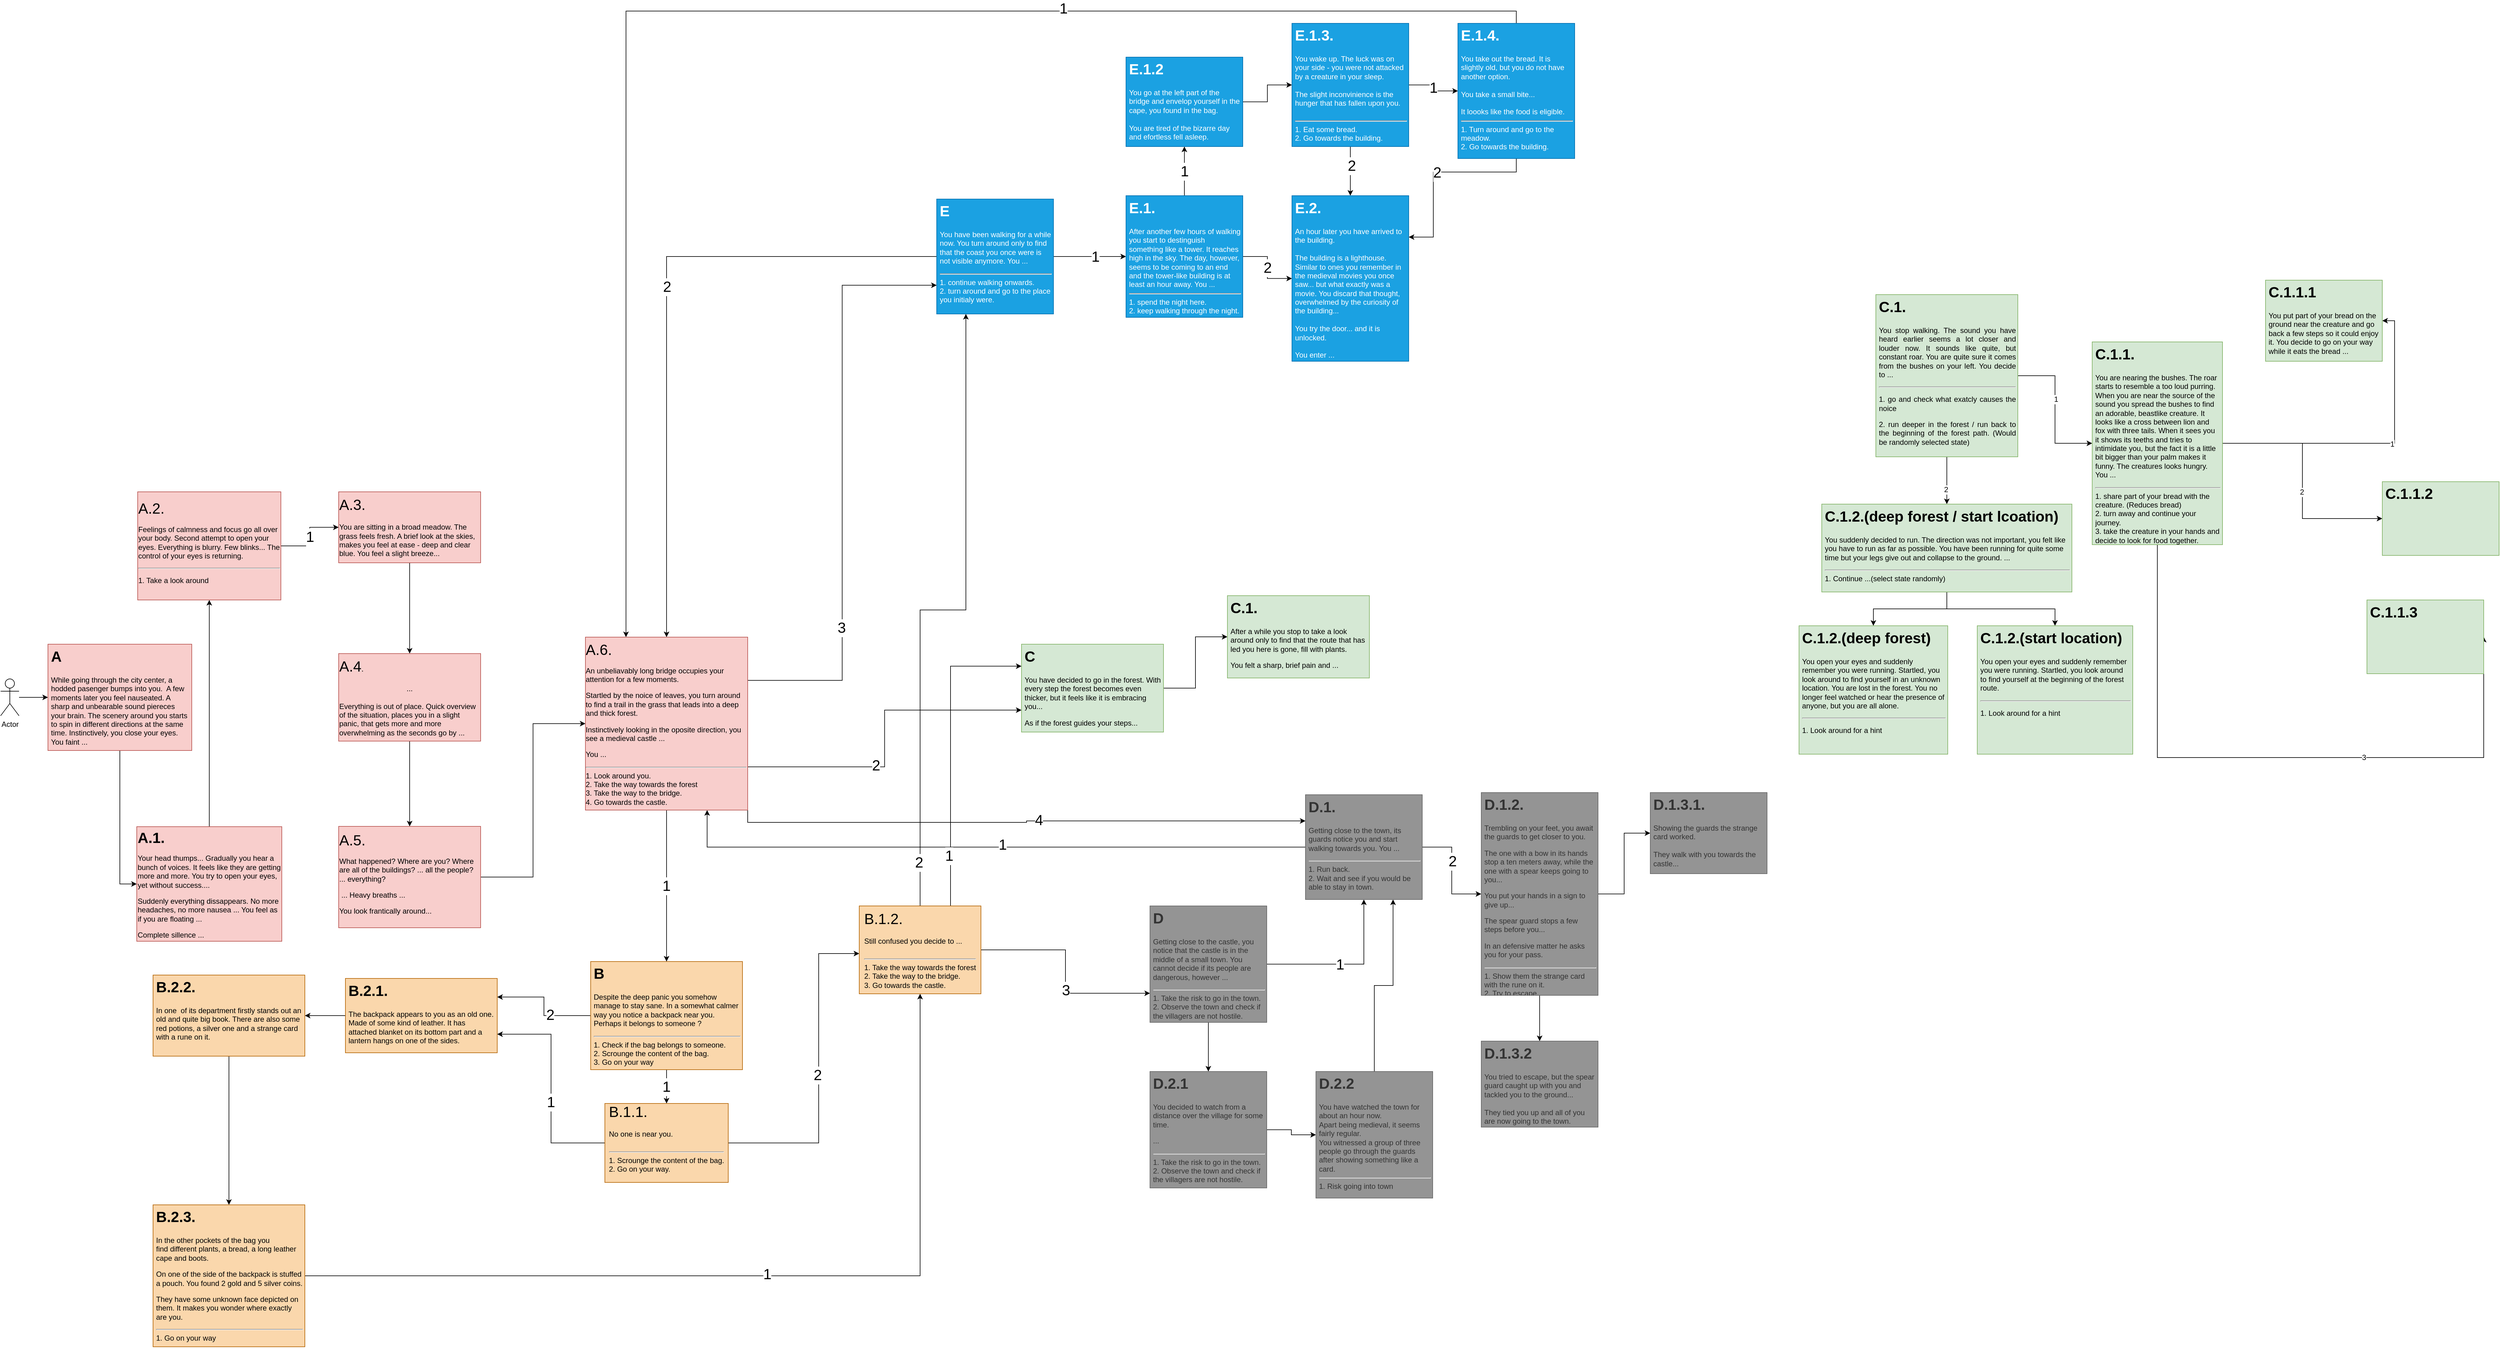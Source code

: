<mxfile version="13.1.3" type="device"><diagram id="zYfvn2Zs8QDwYcNpTcbm" name="Page-1"><mxGraphModel dx="2272" dy="811" grid="1" gridSize="11" guides="1" tooltips="1" connect="1" arrows="1" fold="1" page="1" pageScale="1" pageWidth="850" pageHeight="1100" math="0" shadow="0"><root><mxCell id="0"/><mxCell id="1" parent="0"/><mxCell id="L1JiCnYJLGJsC_x_8F6d-33" style="edgeStyle=orthogonalEdgeStyle;rounded=0;orthogonalLoop=1;jettySize=auto;html=1;entryX=0;entryY=0.5;entryDx=0;entryDy=0;" parent="1" source="ZcdzqL1MxjBMbqfNb66z-3" target="L1JiCnYJLGJsC_x_8F6d-2" edge="1"><mxGeometry relative="1" as="geometry"/></mxCell><mxCell id="ZcdzqL1MxjBMbqfNb66z-3" value="&lt;h1&gt;A&lt;/h1&gt;&lt;div&gt;While going through the city center, a hodded pasenger bumps into you.&amp;nbsp; A few moments later you feel&amp;nbsp;nauseated. A sharp and unbearable sound piereces your brain. The scenery around you starts to spin in different directions at the same time. Instinctively, you close your eyes. You faint ...&amp;nbsp;&lt;/div&gt;" style="text;html=1;strokeColor=#b85450;fillColor=#f8cecc;spacing=5;spacingTop=-20;whiteSpace=wrap;overflow=hidden;rounded=0;labelBorderColor=none;gradientColor=none;" parent="1" vertex="1"><mxGeometry x="-759" y="1265.5" width="234" height="173" as="geometry"/></mxCell><mxCell id="L1JiCnYJLGJsC_x_8F6d-40" value="&lt;font style=&quot;font-size: 24px&quot;&gt;1&lt;/font&gt;" style="edgeStyle=orthogonalEdgeStyle;rounded=0;orthogonalLoop=1;jettySize=auto;html=1;entryX=0.5;entryY=0;entryDx=0;entryDy=0;" parent="1" source="ZcdzqL1MxjBMbqfNb66z-4" target="L1JiCnYJLGJsC_x_8F6d-39" edge="1"><mxGeometry relative="1" as="geometry"/></mxCell><mxCell id="L1JiCnYJLGJsC_x_8F6d-46" style="edgeStyle=orthogonalEdgeStyle;rounded=0;orthogonalLoop=1;jettySize=auto;html=1;entryX=1;entryY=0.25;entryDx=0;entryDy=0;fontSize=24;" parent="1" source="ZcdzqL1MxjBMbqfNb66z-4" target="ZcdzqL1MxjBMbqfNb66z-7" edge="1"><mxGeometry relative="1" as="geometry"/></mxCell><mxCell id="L1JiCnYJLGJsC_x_8F6d-47" value="2" style="edgeLabel;html=1;align=center;verticalAlign=middle;resizable=0;points=[];fontSize=24;" parent="L1JiCnYJLGJsC_x_8F6d-46" vertex="1" connectable="0"><mxGeometry x="-0.276" y="-1" relative="1" as="geometry"><mxPoint as="offset"/></mxGeometry></mxCell><mxCell id="ZcdzqL1MxjBMbqfNb66z-4" value="&lt;h1 style=&quot;font-size: 24px&quot;&gt;B&lt;br style=&quot;font-size: 12px&quot;&gt;&lt;/h1&gt;&lt;p style=&quot;font-size: 12px&quot;&gt;Despite the deep panic you somehow manage to stay sane. In a somewhat calmer way you notice a&amp;nbsp;&lt;span&gt;backpack near you. Perhaps it belongs to someone ?&lt;/span&gt;&lt;/p&gt;&lt;hr&gt;1. Check if the bag belongs to someone.&lt;br&gt;2. Scrounge the content of the bag.&lt;br&gt;3. Go on your way" style="text;html=1;strokeColor=#b46504;fillColor=#fad7ac;spacing=5;spacingTop=-20;whiteSpace=wrap;overflow=hidden;rounded=0;labelBackgroundColor=none;labelBorderColor=none;fontSize=12;" parent="1" vertex="1"><mxGeometry x="124" y="1782" width="247" height="176" as="geometry"/></mxCell><mxCell id="L1JiCnYJLGJsC_x_8F6d-43" value="" style="edgeStyle=orthogonalEdgeStyle;rounded=0;orthogonalLoop=1;jettySize=auto;html=1;fontSize=24;" parent="1" source="ZcdzqL1MxjBMbqfNb66z-7" target="L1JiCnYJLGJsC_x_8F6d-42" edge="1"><mxGeometry relative="1" as="geometry"/></mxCell><mxCell id="ZcdzqL1MxjBMbqfNb66z-7" value="&lt;h1&gt;B.2.1.&lt;br&gt;&lt;/h1&gt;&lt;p&gt;The backpack appears to you as an old one. Made of some kind of leather. It has attached blanket on its bottom part and a lantern hangs on one of the sides.&lt;/p&gt;" style="text;html=1;strokeColor=#b46504;fillColor=#fad7ac;spacing=5;spacingTop=-20;whiteSpace=wrap;overflow=hidden;rounded=0;labelBackgroundColor=none;fontSize=12;labelBorderColor=none;" parent="1" vertex="1"><mxGeometry x="-275" y="1809.5" width="247" height="121" as="geometry"/></mxCell><mxCell id="L1JiCnYJLGJsC_x_8F6d-45" value="" style="edgeStyle=orthogonalEdgeStyle;rounded=0;orthogonalLoop=1;jettySize=auto;html=1;fontSize=24;" parent="1" source="L1JiCnYJLGJsC_x_8F6d-42" target="L1JiCnYJLGJsC_x_8F6d-44" edge="1"><mxGeometry relative="1" as="geometry"/></mxCell><mxCell id="L1JiCnYJLGJsC_x_8F6d-42" value="&lt;h1&gt;B.2.2.&lt;br&gt;&lt;/h1&gt;&lt;p&gt;In one&amp;nbsp; of its department firstly stands out an old and quite big book. There are also some red potions, a silver one and a strange card with a rune on it.&amp;nbsp;&lt;/p&gt;" style="text;html=1;strokeColor=#b46504;fillColor=#fad7ac;spacing=5;spacingTop=-20;whiteSpace=wrap;overflow=hidden;rounded=0;labelBackgroundColor=none;fontSize=12;labelBorderColor=none;" parent="1" vertex="1"><mxGeometry x="-588" y="1804" width="247" height="132" as="geometry"/></mxCell><mxCell id="L1JiCnYJLGJsC_x_8F6d-52" style="edgeStyle=orthogonalEdgeStyle;rounded=0;orthogonalLoop=1;jettySize=auto;html=1;entryX=0.5;entryY=1;entryDx=0;entryDy=0;fontSize=24;" parent="1" source="L1JiCnYJLGJsC_x_8F6d-44" target="L1JiCnYJLGJsC_x_8F6d-50" edge="1"><mxGeometry relative="1" as="geometry"/></mxCell><mxCell id="L1JiCnYJLGJsC_x_8F6d-53" value="1&lt;br&gt;" style="edgeLabel;html=1;align=center;verticalAlign=middle;resizable=0;points=[];fontSize=24;" parent="L1JiCnYJLGJsC_x_8F6d-52" vertex="1" connectable="0"><mxGeometry x="0.03" y="3" relative="1" as="geometry"><mxPoint as="offset"/></mxGeometry></mxCell><mxCell id="L1JiCnYJLGJsC_x_8F6d-44" value="&lt;h1&gt;B.2.3.&lt;br&gt;&lt;/h1&gt;&lt;p&gt;In the other pockets of the bag you find&amp;nbsp;&lt;span&gt;different plants, a bread, a long leather cape and boots.&amp;nbsp;&lt;/span&gt;&lt;/p&gt;&lt;p&gt;&lt;span&gt;On one of the side of the backpack is stuffed a pouch. You found 2 gold and 5 silver coins.&lt;/span&gt;&lt;/p&gt;&lt;p&gt;&lt;span&gt;They have some unknown face depicted on them. It makes you wonder where exactly are you.&lt;/span&gt;&lt;/p&gt;&lt;hr&gt;1. Go on your way" style="text;html=1;strokeColor=#b46504;fillColor=#fad7ac;spacing=5;spacingTop=-20;whiteSpace=wrap;overflow=hidden;rounded=0;labelBackgroundColor=none;fontSize=12;labelBorderColor=none;" parent="1" vertex="1"><mxGeometry x="-588" y="2178" width="247" height="231" as="geometry"/></mxCell><mxCell id="L1JiCnYJLGJsC_x_8F6d-94" value="" style="edgeStyle=orthogonalEdgeStyle;rounded=0;orthogonalLoop=1;jettySize=auto;html=1;fontSize=24;" parent="1" source="ZcdzqL1MxjBMbqfNb66z-9" target="L1JiCnYJLGJsC_x_8F6d-93" edge="1"><mxGeometry relative="1" as="geometry"/></mxCell><mxCell id="ZcdzqL1MxjBMbqfNb66z-9" value="&lt;h1&gt;C&lt;/h1&gt;&lt;p&gt;&lt;span&gt;Y&lt;/span&gt;&lt;span&gt;ou have decided to go in the forest. With every step the forest becomes even thicker, but it feels like it is embracing you...&lt;/span&gt;&lt;/p&gt;&lt;p&gt;&lt;span&gt;As if the forest guides your steps...&lt;/span&gt;&lt;/p&gt;" style="text;html=1;strokeColor=#82b366;fillColor=#d5e8d4;spacing=5;spacingTop=-20;whiteSpace=wrap;overflow=hidden;rounded=0;labelBackgroundColor=none;fontSize=12;labelBorderColor=none;" parent="1" vertex="1"><mxGeometry x="825" y="1265.5" width="231" height="143" as="geometry"/></mxCell><mxCell id="L1JiCnYJLGJsC_x_8F6d-93" value="&lt;h1&gt;C.1.&lt;/h1&gt;&lt;p&gt;&lt;span&gt;After a while you stop to take a look around only to find that the route that has led you here is gone, fill with plants.&lt;/span&gt;&lt;/p&gt;&lt;p&gt;You felt a sharp, brief pain and ...&lt;/p&gt;" style="text;html=1;strokeColor=#82b366;fillColor=#d5e8d4;spacing=5;spacingTop=-20;whiteSpace=wrap;overflow=hidden;rounded=0;labelBackgroundColor=none;fontSize=12;labelBorderColor=none;" parent="1" vertex="1"><mxGeometry x="1160" y="1186.5" width="231" height="134" as="geometry"/></mxCell><mxCell id="L1JiCnYJLGJsC_x_8F6d-64" style="edgeStyle=orthogonalEdgeStyle;rounded=0;orthogonalLoop=1;jettySize=auto;html=1;entryX=0.5;entryY=1;entryDx=0;entryDy=0;fontSize=24;" parent="1" source="ZcdzqL1MxjBMbqfNb66z-16" target="L1JiCnYJLGJsC_x_8F6d-57" edge="1"><mxGeometry relative="1" as="geometry"/></mxCell><mxCell id="L1JiCnYJLGJsC_x_8F6d-68" value="1" style="edgeLabel;html=1;align=center;verticalAlign=middle;resizable=0;points=[];fontSize=24;" parent="L1JiCnYJLGJsC_x_8F6d-64" vertex="1" connectable="0"><mxGeometry x="-0.099" relative="1" as="geometry"><mxPoint as="offset"/></mxGeometry></mxCell><mxCell id="Ln6InJ1j1ZyqIPM-BAuc-2" value="" style="edgeStyle=orthogonalEdgeStyle;rounded=0;orthogonalLoop=1;jettySize=auto;html=1;" edge="1" parent="1" source="ZcdzqL1MxjBMbqfNb66z-16" target="Ln6InJ1j1ZyqIPM-BAuc-1"><mxGeometry relative="1" as="geometry"/></mxCell><mxCell id="ZcdzqL1MxjBMbqfNb66z-16" value="&lt;h1&gt;D&lt;/h1&gt;&lt;p&gt;Getting close to the castle, you notice that the castle is in the middle of a small town. You cannot decide if its people are dangerous, however ...&lt;/p&gt;&lt;hr&gt;&lt;div&gt;1. Take the risk to go in the town.&lt;/div&gt;&lt;div&gt;2. Observe the town and check if the villagers are not hostile.&lt;br&gt;&lt;/div&gt;&lt;p&gt;&lt;br&gt;&lt;/p&gt;" style="text;html=1;strokeColor=#666666;fillColor=#949494;spacing=5;spacingTop=-20;whiteSpace=wrap;overflow=hidden;rounded=0;labelBackgroundColor=none;fontSize=12;fontColor=#333333;" parent="1" vertex="1"><mxGeometry x="1034" y="1691.5" width="190" height="189.5" as="geometry"/></mxCell><mxCell id="Ln6InJ1j1ZyqIPM-BAuc-4" value="" style="edgeStyle=orthogonalEdgeStyle;rounded=0;orthogonalLoop=1;jettySize=auto;html=1;" edge="1" parent="1" source="Ln6InJ1j1ZyqIPM-BAuc-1" target="Ln6InJ1j1ZyqIPM-BAuc-3"><mxGeometry relative="1" as="geometry"/></mxCell><mxCell id="Ln6InJ1j1ZyqIPM-BAuc-1" value="&lt;h1&gt;D.2.1&lt;/h1&gt;&lt;p&gt;You decided to watch from a distance over the village for some time.&lt;/p&gt;&lt;p&gt;...&lt;br&gt;&lt;/p&gt;&lt;hr&gt;&lt;div&gt;1. Take the risk to go in the town.&lt;/div&gt;&lt;div&gt;2. Observe the town and check if the villagers are not hostile.&lt;br&gt;&lt;/div&gt;&lt;p&gt;&lt;br&gt;&lt;/p&gt;" style="text;html=1;strokeColor=#666666;fillColor=#949494;spacing=5;spacingTop=-20;whiteSpace=wrap;overflow=hidden;rounded=0;labelBackgroundColor=none;fontSize=12;fontColor=#333333;" vertex="1" parent="1"><mxGeometry x="1034" y="1961" width="190" height="189.5" as="geometry"/></mxCell><mxCell id="Ln6InJ1j1ZyqIPM-BAuc-5" style="edgeStyle=orthogonalEdgeStyle;rounded=0;orthogonalLoop=1;jettySize=auto;html=1;entryX=0.75;entryY=1;entryDx=0;entryDy=0;" edge="1" parent="1" source="Ln6InJ1j1ZyqIPM-BAuc-3" target="L1JiCnYJLGJsC_x_8F6d-57"><mxGeometry relative="1" as="geometry"/></mxCell><mxCell id="Ln6InJ1j1ZyqIPM-BAuc-3" value="&lt;h1&gt;D.2.2&lt;/h1&gt;&lt;div&gt;You have watched the town for about an hour now.&lt;/div&gt;&lt;div&gt;Apart being medieval, it seems fairly regular.&lt;/div&gt;&lt;div&gt;You witnessed a group of three people go through the guards after showing something like a card.&lt;br&gt;&lt;/div&gt;&lt;hr&gt;&lt;div&gt;1. Risk going into town&lt;br&gt;&lt;/div&gt;" style="text;html=1;strokeColor=#666666;fillColor=#949494;spacing=5;spacingTop=-20;whiteSpace=wrap;overflow=hidden;rounded=0;labelBackgroundColor=none;fontSize=12;fontColor=#333333;" vertex="1" parent="1"><mxGeometry x="1304" y="1961" width="190" height="206" as="geometry"/></mxCell><mxCell id="L1JiCnYJLGJsC_x_8F6d-62" value="" style="edgeStyle=orthogonalEdgeStyle;rounded=0;orthogonalLoop=1;jettySize=auto;html=1;fontSize=24;" parent="1" source="L1JiCnYJLGJsC_x_8F6d-57" target="L1JiCnYJLGJsC_x_8F6d-61" edge="1"><mxGeometry relative="1" as="geometry"/></mxCell><mxCell id="L1JiCnYJLGJsC_x_8F6d-67" value="2" style="edgeLabel;html=1;align=center;verticalAlign=middle;resizable=0;points=[];fontSize=24;" parent="L1JiCnYJLGJsC_x_8F6d-62" vertex="1" connectable="0"><mxGeometry x="-0.443" y="-24" relative="1" as="geometry"><mxPoint x="25" y="23" as="offset"/></mxGeometry></mxCell><mxCell id="L1JiCnYJLGJsC_x_8F6d-65" style="edgeStyle=orthogonalEdgeStyle;rounded=0;orthogonalLoop=1;jettySize=auto;html=1;entryX=0.75;entryY=1;entryDx=0;entryDy=0;fontSize=24;" parent="1" source="L1JiCnYJLGJsC_x_8F6d-57" target="L1JiCnYJLGJsC_x_8F6d-20" edge="1"><mxGeometry relative="1" as="geometry"/></mxCell><mxCell id="L1JiCnYJLGJsC_x_8F6d-66" value="1" style="edgeLabel;html=1;align=center;verticalAlign=middle;resizable=0;points=[];fontSize=24;" parent="L1JiCnYJLGJsC_x_8F6d-65" vertex="1" connectable="0"><mxGeometry x="-0.05" y="-2" relative="1" as="geometry"><mxPoint x="-2" y="-2" as="offset"/></mxGeometry></mxCell><mxCell id="L1JiCnYJLGJsC_x_8F6d-57" value="&lt;h1&gt;D.1.&lt;/h1&gt;&lt;p&gt;Getting close to the town, its guards notice you and start walking towards you. You ...&lt;br&gt;&lt;/p&gt;&lt;hr&gt;&lt;div&gt;1. Run back.&lt;/div&gt;&lt;div&gt;2. Wait and see if you would be able to stay in town.&lt;br&gt;&lt;/div&gt;&lt;p&gt;&lt;br&gt;&lt;/p&gt;" style="text;html=1;strokeColor=#666666;fillColor=#949494;spacing=5;spacingTop=-20;whiteSpace=wrap;overflow=hidden;rounded=0;labelBackgroundColor=none;fontSize=12;fontColor=#333333;" parent="1" vertex="1"><mxGeometry x="1287" y="1510.5" width="190" height="170.5" as="geometry"/></mxCell><mxCell id="L1JiCnYJLGJsC_x_8F6d-70" value="" style="edgeStyle=orthogonalEdgeStyle;rounded=0;orthogonalLoop=1;jettySize=auto;html=1;fontSize=24;" parent="1" source="L1JiCnYJLGJsC_x_8F6d-61" target="L1JiCnYJLGJsC_x_8F6d-69" edge="1"><mxGeometry relative="1" as="geometry"/></mxCell><mxCell id="L1JiCnYJLGJsC_x_8F6d-72" value="" style="edgeStyle=orthogonalEdgeStyle;rounded=0;orthogonalLoop=1;jettySize=auto;html=1;fontSize=24;" parent="1" source="L1JiCnYJLGJsC_x_8F6d-61" target="L1JiCnYJLGJsC_x_8F6d-71" edge="1"><mxGeometry relative="1" as="geometry"/></mxCell><mxCell id="L1JiCnYJLGJsC_x_8F6d-61" value="&lt;h1&gt;D.1.2.&lt;/h1&gt;&lt;p&gt;Trembling on your feet, you await the guards to get closer to you.&lt;/p&gt;&lt;p&gt;The one with a bow in its hands stop a ten meters away, while the one with a spear keeps going to you...&lt;/p&gt;&lt;p&gt;You put your hands in a sign to give up...&lt;/p&gt;&lt;p&gt;&lt;span&gt;The spear guard stops a few steps before you...&lt;/span&gt;&lt;/p&gt;&lt;p&gt;&lt;span&gt;In an defensive matter he asks you for your pass.&lt;/span&gt;&lt;/p&gt;&lt;hr&gt;1. Show them the strange card with the rune on it.&lt;br&gt;2. Try to escape." style="text;html=1;strokeColor=#666666;fillColor=#949494;spacing=5;spacingTop=-20;whiteSpace=wrap;overflow=hidden;rounded=0;labelBackgroundColor=none;fontSize=12;fontColor=#333333;" parent="1" vertex="1"><mxGeometry x="1573" y="1507" width="190" height="330" as="geometry"/></mxCell><mxCell id="L1JiCnYJLGJsC_x_8F6d-71" value="&lt;h1&gt;D.1.3.1.&lt;/h1&gt;&lt;div&gt;Showing the guards the strange card worked.&lt;/div&gt;&lt;div&gt;&lt;br&gt;&lt;/div&gt;&lt;div&gt;They walk with you towards the castle...&lt;/div&gt;&lt;p&gt;&lt;/p&gt;" style="text;html=1;strokeColor=#666666;fillColor=#949494;spacing=5;spacingTop=-20;whiteSpace=wrap;overflow=hidden;rounded=0;labelBackgroundColor=none;fontSize=12;fontColor=#333333;" parent="1" vertex="1"><mxGeometry x="1848" y="1507" width="190" height="132" as="geometry"/></mxCell><mxCell id="L1JiCnYJLGJsC_x_8F6d-69" value="&lt;h1&gt;D.1.3.2&lt;/h1&gt;&lt;div&gt;You tried to escape, but the spear guard caught up with you and tackled you to the ground...&lt;/div&gt;&lt;div&gt;&lt;br&gt;&lt;/div&gt;&lt;div&gt;They tied you up and all of you are now going to the town.&lt;/div&gt;&lt;p&gt;&lt;/p&gt;" style="text;html=1;strokeColor=#666666;fillColor=#949494;spacing=5;spacingTop=-20;whiteSpace=wrap;overflow=hidden;rounded=0;labelBackgroundColor=none;fontSize=12;fontColor=#333333;" parent="1" vertex="1"><mxGeometry x="1573" y="1911.5" width="190" height="140" as="geometry"/></mxCell><mxCell id="L1JiCnYJLGJsC_x_8F6d-75" style="edgeStyle=orthogonalEdgeStyle;rounded=0;orthogonalLoop=1;jettySize=auto;html=1;entryX=0.5;entryY=0;entryDx=0;entryDy=0;fontSize=24;" parent="1" source="ZcdzqL1MxjBMbqfNb66z-18" target="L1JiCnYJLGJsC_x_8F6d-20" edge="1"><mxGeometry relative="1" as="geometry"/></mxCell><mxCell id="L1JiCnYJLGJsC_x_8F6d-76" value="2" style="edgeLabel;html=1;align=center;verticalAlign=middle;resizable=0;points=[];fontSize=24;" parent="L1JiCnYJLGJsC_x_8F6d-75" vertex="1" connectable="0"><mxGeometry x="-0.077" relative="1" as="geometry"><mxPoint as="offset"/></mxGeometry></mxCell><mxCell id="L1JiCnYJLGJsC_x_8F6d-77" style="edgeStyle=orthogonalEdgeStyle;rounded=0;orthogonalLoop=1;jettySize=auto;html=1;exitX=1;exitY=0.5;exitDx=0;exitDy=0;entryX=0;entryY=0.5;entryDx=0;entryDy=0;fontSize=24;" parent="1" source="ZcdzqL1MxjBMbqfNb66z-18" target="ZcdzqL1MxjBMbqfNb66z-57" edge="1"><mxGeometry relative="1" as="geometry"/></mxCell><mxCell id="L1JiCnYJLGJsC_x_8F6d-78" value="1" style="edgeLabel;html=1;align=center;verticalAlign=middle;resizable=0;points=[];fontSize=24;" parent="L1JiCnYJLGJsC_x_8F6d-77" vertex="1" connectable="0"><mxGeometry x="0.15" relative="1" as="geometry"><mxPoint as="offset"/></mxGeometry></mxCell><mxCell id="ZcdzqL1MxjBMbqfNb66z-18" value="&lt;h1&gt;E&lt;/h1&gt;&lt;p&gt;You have been walking for a while now. You turn around only to find that the coast you once were is not visible anymore. You ...&lt;/p&gt;&lt;hr&gt;&lt;div&gt;&lt;span&gt;1. continue walking onwards.&lt;/span&gt;&lt;br&gt;&lt;/div&gt;&lt;div&gt;2. turn around and go to the place you initialy were.&lt;br&gt;&lt;/div&gt;&lt;p&gt;&lt;br&gt;&lt;/p&gt;" style="text;html=1;strokeColor=#006EAF;fillColor=#1ba1e2;spacing=5;spacingTop=-20;whiteSpace=wrap;overflow=hidden;rounded=0;labelBackgroundColor=none;fontSize=12;fontColor=#ffffff;" parent="1" vertex="1"><mxGeometry x="687" y="541" width="190" height="187" as="geometry"/></mxCell><mxCell id="ZcdzqL1MxjBMbqfNb66z-29" style="edgeStyle=orthogonalEdgeStyle;rounded=0;orthogonalLoop=1;jettySize=auto;html=1;fontSize=12;" parent="1" source="ZcdzqL1MxjBMbqfNb66z-22" target="ZcdzqL1MxjBMbqfNb66z-25" edge="1"><mxGeometry relative="1" as="geometry"/></mxCell><mxCell id="ZcdzqL1MxjBMbqfNb66z-32" value="1" style="text;html=1;resizable=0;points=[];align=center;verticalAlign=middle;labelBackgroundColor=#ffffff;fontSize=12;" parent="ZcdzqL1MxjBMbqfNb66z-29" vertex="1" connectable="0"><mxGeometry x="-0.143" y="1" relative="1" as="geometry"><mxPoint as="offset"/></mxGeometry></mxCell><mxCell id="ZcdzqL1MxjBMbqfNb66z-34" style="edgeStyle=orthogonalEdgeStyle;rounded=0;orthogonalLoop=1;jettySize=auto;html=1;fontSize=12;" parent="1" source="ZcdzqL1MxjBMbqfNb66z-22" target="ZcdzqL1MxjBMbqfNb66z-33" edge="1"><mxGeometry relative="1" as="geometry"/></mxCell><mxCell id="ZcdzqL1MxjBMbqfNb66z-35" value="2" style="text;html=1;resizable=0;points=[];align=center;verticalAlign=middle;labelBackgroundColor=#ffffff;fontSize=12;" parent="ZcdzqL1MxjBMbqfNb66z-34" vertex="1" connectable="0"><mxGeometry x="0.372" y="-2" relative="1" as="geometry"><mxPoint as="offset"/></mxGeometry></mxCell><mxCell id="ZcdzqL1MxjBMbqfNb66z-22" value="&lt;h1 align=&quot;justify&quot;&gt;C.1.&lt;/h1&gt;&lt;p align=&quot;justify&quot;&gt;You stop walking. The sound you have heard earlier seems a lot closer and louder now. It sounds like quite, but constant roar. You are quite sure it comes from the bushes on your left. You decide to ...&lt;/p&gt;&lt;hr align=&quot;justify&quot;&gt;&lt;p align=&quot;justify&quot;&gt;1. go and check what exatcly causes the noice&lt;/p&gt;&lt;p align=&quot;justify&quot;&gt;2. run deeper in the forest / run back to the beginning of the forest path. (Would be randomly selected state)&lt;br&gt;&lt;/p&gt;" style="text;html=1;strokeColor=#82b366;fillColor=#d5e8d4;spacing=5;spacingTop=-20;whiteSpace=wrap;overflow=hidden;rounded=0;labelBackgroundColor=none;fontSize=12;" parent="1" vertex="1"><mxGeometry x="2215" y="696.5" width="231" height="264" as="geometry"/></mxCell><mxCell id="ZcdzqL1MxjBMbqfNb66z-48" style="edgeStyle=orthogonalEdgeStyle;rounded=0;orthogonalLoop=1;jettySize=auto;html=1;entryX=1;entryY=0.5;entryDx=0;entryDy=0;fontSize=12;" parent="1" source="ZcdzqL1MxjBMbqfNb66z-25" target="ZcdzqL1MxjBMbqfNb66z-47" edge="1"><mxGeometry relative="1" as="geometry"/></mxCell><mxCell id="ZcdzqL1MxjBMbqfNb66z-51" value="1" style="text;html=1;resizable=0;points=[];align=center;verticalAlign=middle;labelBackgroundColor=#ffffff;fontSize=12;" parent="ZcdzqL1MxjBMbqfNb66z-48" vertex="1" connectable="0"><mxGeometry x="0.105" y="-1" relative="1" as="geometry"><mxPoint as="offset"/></mxGeometry></mxCell><mxCell id="ZcdzqL1MxjBMbqfNb66z-50" style="edgeStyle=orthogonalEdgeStyle;rounded=0;orthogonalLoop=1;jettySize=auto;html=1;fontSize=12;" parent="1" source="ZcdzqL1MxjBMbqfNb66z-25" target="ZcdzqL1MxjBMbqfNb66z-49" edge="1"><mxGeometry relative="1" as="geometry"/></mxCell><mxCell id="ZcdzqL1MxjBMbqfNb66z-52" value="2" style="text;html=1;resizable=0;points=[];align=center;verticalAlign=middle;labelBackgroundColor=#ffffff;fontSize=12;" parent="ZcdzqL1MxjBMbqfNb66z-50" vertex="1" connectable="0"><mxGeometry x="0.095" y="-1" relative="1" as="geometry"><mxPoint as="offset"/></mxGeometry></mxCell><mxCell id="ZcdzqL1MxjBMbqfNb66z-54" style="edgeStyle=orthogonalEdgeStyle;rounded=0;orthogonalLoop=1;jettySize=auto;html=1;entryX=1;entryY=0.5;entryDx=0;entryDy=0;fontSize=12;" parent="1" source="ZcdzqL1MxjBMbqfNb66z-25" target="ZcdzqL1MxjBMbqfNb66z-53" edge="1"><mxGeometry relative="1" as="geometry"><Array as="points"><mxPoint x="2673" y="1450"/></Array></mxGeometry></mxCell><mxCell id="ZcdzqL1MxjBMbqfNb66z-55" value="3" style="text;html=1;resizable=0;points=[];align=center;verticalAlign=middle;labelBackgroundColor=#ffffff;fontSize=12;" parent="ZcdzqL1MxjBMbqfNb66z-54" vertex="1" connectable="0"><mxGeometry x="0.27" relative="1" as="geometry"><mxPoint as="offset"/></mxGeometry></mxCell><mxCell id="ZcdzqL1MxjBMbqfNb66z-25" value="&lt;h1&gt;C.1.1.&lt;/h1&gt;&lt;p&gt;You are nearing the bushes. The roar starts to resemble a too loud purring. When you are near the source of the sound you spread the bushes to find an adorable, beastlike creature. It looks like a cross between lion and fox with three tails. When it sees you it shows its teeths and tries to intimidate you, but the fact it is a little bit bigger than your palm makes it funny. The creatures looks hungry. You ...&lt;br&gt;&lt;/p&gt;&lt;hr&gt;&lt;div&gt;1. share part of your bread with the creature. (Reduces bread)&lt;br&gt;&lt;/div&gt;&lt;div&gt;2. turn away and continue your journey.&lt;/div&gt;&lt;div&gt;3. take the creature in your hands and decide to look for food together.&lt;br&gt;&lt;/div&gt;&lt;p&gt;&lt;br&gt;&lt;/p&gt;" style="text;html=1;strokeColor=#82b366;fillColor=#d5e8d4;spacing=5;spacingTop=-20;whiteSpace=wrap;overflow=hidden;rounded=0;labelBackgroundColor=none;fontSize=12;" parent="1" vertex="1"><mxGeometry x="2567" y="773.5" width="212" height="330" as="geometry"/></mxCell><mxCell id="ZcdzqL1MxjBMbqfNb66z-40" value="" style="edgeStyle=orthogonalEdgeStyle;rounded=0;orthogonalLoop=1;jettySize=auto;html=1;fontSize=12;" parent="1" source="ZcdzqL1MxjBMbqfNb66z-33" target="ZcdzqL1MxjBMbqfNb66z-36" edge="1"><mxGeometry relative="1" as="geometry"/></mxCell><mxCell id="ZcdzqL1MxjBMbqfNb66z-43" style="edgeStyle=orthogonalEdgeStyle;rounded=0;orthogonalLoop=1;jettySize=auto;html=1;entryX=0.5;entryY=0;entryDx=0;entryDy=0;fontSize=12;" parent="1" source="ZcdzqL1MxjBMbqfNb66z-33" target="ZcdzqL1MxjBMbqfNb66z-42" edge="1"><mxGeometry relative="1" as="geometry"/></mxCell><mxCell id="ZcdzqL1MxjBMbqfNb66z-33" value="&lt;h1&gt;C.1.2.(deep forest / start lcoation)&lt;/h1&gt;&lt;p&gt;You suddenly decided to run. The direction was not important, you felt like you have to run as far as possible. You have been running for quite some time but your legs give out and collapse to the ground. ...&lt;/p&gt;&lt;hr&gt;1. Continue ...(select state randomly)&lt;br&gt;&lt;p&gt; &lt;br&gt;&lt;/p&gt;" style="text;html=1;strokeColor=#82b366;fillColor=#d5e8d4;spacing=5;spacingTop=-20;whiteSpace=wrap;overflow=hidden;rounded=0;labelBackgroundColor=none;fontSize=12;" parent="1" vertex="1"><mxGeometry x="2127" y="1037.5" width="407" height="143" as="geometry"/></mxCell><mxCell id="ZcdzqL1MxjBMbqfNb66z-36" value="&lt;h1&gt;C.1.2.(deep forest)&lt;br&gt;&lt;/h1&gt;&lt;p&gt;You open your eyes and suddenly remember you were running. Startled, you look around to find yourself in an unknown location. You are lost in the forest. You no longer feel watched or hear the presence of anyone, but you are all alone.&lt;/p&gt;&lt;hr&gt;&lt;p&gt;1. Look around for a hint&lt;br&gt;&lt;/p&gt;" style="text;html=1;strokeColor=#82b366;fillColor=#d5e8d4;spacing=5;spacingTop=-20;whiteSpace=wrap;overflow=hidden;rounded=0;labelBackgroundColor=none;fontSize=12;" parent="1" vertex="1"><mxGeometry x="2090" y="1235.5" width="242" height="209" as="geometry"/></mxCell><mxCell id="ZcdzqL1MxjBMbqfNb66z-42" value="&lt;h1&gt;C.1.2.(start location)&lt;br&gt;&lt;/h1&gt;&lt;p&gt;You open your eyes and suddenly remember you were running. Startled, you look around to find yourself at the beginning of the forest route.&lt;br&gt;&lt;/p&gt;&lt;hr&gt;&lt;p&gt;1. Look around for a hint&lt;br&gt;&lt;/p&gt;" style="text;html=1;strokeColor=#82b366;fillColor=#d5e8d4;spacing=5;spacingTop=-20;whiteSpace=wrap;overflow=hidden;rounded=0;labelBackgroundColor=none;fontSize=12;" parent="1" vertex="1"><mxGeometry x="2380" y="1235.5" width="253" height="209" as="geometry"/></mxCell><mxCell id="ZcdzqL1MxjBMbqfNb66z-47" value="&lt;h1&gt;C.1.1.1&lt;/h1&gt;&lt;p&gt;You put part of your bread on the ground near the creature and go back a few steps so it could enjoy it. You decide to go on your way while it eats the bread ...&lt;br&gt;&lt;/p&gt;" style="text;html=1;strokeColor=#82b366;fillColor=#d5e8d4;spacing=5;spacingTop=-20;whiteSpace=wrap;overflow=hidden;rounded=0;labelBackgroundColor=none;fontSize=12;" parent="1" vertex="1"><mxGeometry x="2849" y="673" width="190" height="132" as="geometry"/></mxCell><mxCell id="ZcdzqL1MxjBMbqfNb66z-49" value="&lt;h1&gt;C.1.1.2&lt;/h1&gt;&lt;p&gt;&lt;br&gt;&lt;/p&gt;" style="text;html=1;strokeColor=#82b366;fillColor=#d5e8d4;spacing=5;spacingTop=-20;whiteSpace=wrap;overflow=hidden;rounded=0;labelBackgroundColor=none;fontSize=12;" parent="1" vertex="1"><mxGeometry x="3039" y="1001" width="190" height="120" as="geometry"/></mxCell><mxCell id="ZcdzqL1MxjBMbqfNb66z-53" value="&lt;h1&gt;C.1.1.3&lt;/h1&gt;&lt;p&gt;&lt;br&gt;&lt;/p&gt;" style="text;html=1;strokeColor=#82b366;fillColor=#d5e8d4;spacing=5;spacingTop=-20;whiteSpace=wrap;overflow=hidden;rounded=0;labelBackgroundColor=none;fontSize=12;" parent="1" vertex="1"><mxGeometry x="3014" y="1193.5" width="190" height="120" as="geometry"/></mxCell><mxCell id="L1JiCnYJLGJsC_x_8F6d-80" value="2" style="edgeStyle=orthogonalEdgeStyle;rounded=0;orthogonalLoop=1;jettySize=auto;html=1;fontSize=24;" parent="1" source="ZcdzqL1MxjBMbqfNb66z-57" target="L1JiCnYJLGJsC_x_8F6d-79" edge="1"><mxGeometry relative="1" as="geometry"/></mxCell><mxCell id="L1JiCnYJLGJsC_x_8F6d-82" value="1" style="edgeStyle=orthogonalEdgeStyle;rounded=0;orthogonalLoop=1;jettySize=auto;html=1;fontSize=24;" parent="1" source="ZcdzqL1MxjBMbqfNb66z-57" target="L1JiCnYJLGJsC_x_8F6d-81" edge="1"><mxGeometry relative="1" as="geometry"/></mxCell><mxCell id="ZcdzqL1MxjBMbqfNb66z-57" value="&lt;h1&gt;E.1.&lt;br&gt;&lt;/h1&gt;&lt;div&gt;After another few hours of walking you start to destinguish something like a tower. It reaches high in the sky. The day, however, seems to be coming to an end and the tower-like building is at least an hour away. You ...&lt;br&gt;&lt;/div&gt;&lt;div&gt;&lt;hr&gt;1. spend the night here.&lt;/div&gt;2. keep walking through the night." style="text;html=1;strokeColor=#006EAF;fillColor=#1ba1e2;spacing=5;spacingTop=-20;whiteSpace=wrap;overflow=hidden;rounded=0;labelBackgroundColor=none;fontSize=12;fontColor=#ffffff;" parent="1" vertex="1"><mxGeometry x="995" y="535.5" width="190" height="198" as="geometry"/></mxCell><mxCell id="L1JiCnYJLGJsC_x_8F6d-84" value="" style="edgeStyle=orthogonalEdgeStyle;rounded=0;orthogonalLoop=1;jettySize=auto;html=1;fontSize=24;" parent="1" source="L1JiCnYJLGJsC_x_8F6d-81" target="L1JiCnYJLGJsC_x_8F6d-83" edge="1"><mxGeometry relative="1" as="geometry"/></mxCell><mxCell id="L1JiCnYJLGJsC_x_8F6d-81" value="&lt;h1&gt;E.1.2&lt;br&gt;&lt;/h1&gt;&lt;div&gt;&lt;/div&gt;&lt;div&gt;You go at the left part of the bridge and envelop yourself in the cape, you found in the bag.&lt;/div&gt;&lt;div&gt;&lt;br&gt;&lt;/div&gt;&lt;div&gt;You are tired of the&amp;nbsp;bizarre day and efortless fell asleep.&lt;/div&gt;" style="text;html=1;strokeColor=#006EAF;fillColor=#1ba1e2;spacing=5;spacingTop=-20;whiteSpace=wrap;overflow=hidden;rounded=0;labelBackgroundColor=none;fontSize=12;fontColor=#ffffff;" parent="1" vertex="1"><mxGeometry x="995" y="310" width="190" height="145.5" as="geometry"/></mxCell><mxCell id="L1JiCnYJLGJsC_x_8F6d-86" value="1" style="edgeStyle=orthogonalEdgeStyle;rounded=0;orthogonalLoop=1;jettySize=auto;html=1;fontSize=24;" parent="1" source="L1JiCnYJLGJsC_x_8F6d-83" target="L1JiCnYJLGJsC_x_8F6d-85" edge="1"><mxGeometry relative="1" as="geometry"/></mxCell><mxCell id="L1JiCnYJLGJsC_x_8F6d-87" style="edgeStyle=orthogonalEdgeStyle;rounded=0;orthogonalLoop=1;jettySize=auto;html=1;entryX=0.5;entryY=0;entryDx=0;entryDy=0;fontSize=24;" parent="1" source="L1JiCnYJLGJsC_x_8F6d-83" target="L1JiCnYJLGJsC_x_8F6d-79" edge="1"><mxGeometry relative="1" as="geometry"/></mxCell><mxCell id="L1JiCnYJLGJsC_x_8F6d-88" value="2" style="edgeLabel;html=1;align=center;verticalAlign=middle;resizable=0;points=[];fontSize=24;" parent="L1JiCnYJLGJsC_x_8F6d-87" vertex="1" connectable="0"><mxGeometry x="-0.208" y="2" relative="1" as="geometry"><mxPoint as="offset"/></mxGeometry></mxCell><mxCell id="L1JiCnYJLGJsC_x_8F6d-83" value="&lt;h1&gt;E.1.3.&lt;br&gt;&lt;/h1&gt;&lt;div&gt;&lt;/div&gt;&lt;div&gt;You wake up. The luck was on your side - you were not attacked by a creature in your sleep.&lt;/div&gt;&lt;div&gt;&lt;br&gt;&lt;/div&gt;&lt;div&gt;The slight inconvinience is the hunger that has fallen upon you.&lt;/div&gt;&lt;div&gt;&lt;br&gt;&lt;/div&gt;&lt;div&gt;&lt;hr&gt;1. Eat some bread.&lt;/div&gt;&lt;div&gt;2. Go towards the building.&lt;/div&gt;" style="text;html=1;strokeColor=#006EAF;fillColor=#1ba1e2;spacing=5;spacingTop=-20;whiteSpace=wrap;overflow=hidden;rounded=0;labelBackgroundColor=none;fontSize=12;fontColor=#ffffff;" parent="1" vertex="1"><mxGeometry x="1265" y="255" width="190" height="200.5" as="geometry"/></mxCell><mxCell id="L1JiCnYJLGJsC_x_8F6d-89" style="edgeStyle=orthogonalEdgeStyle;rounded=0;orthogonalLoop=1;jettySize=auto;html=1;exitX=0.5;exitY=0;exitDx=0;exitDy=0;entryX=0.25;entryY=0;entryDx=0;entryDy=0;fontSize=24;" parent="1" source="L1JiCnYJLGJsC_x_8F6d-85" target="L1JiCnYJLGJsC_x_8F6d-20" edge="1"><mxGeometry relative="1" as="geometry"/></mxCell><mxCell id="L1JiCnYJLGJsC_x_8F6d-90" value="1" style="edgeLabel;html=1;align=center;verticalAlign=middle;resizable=0;points=[];fontSize=24;" parent="L1JiCnYJLGJsC_x_8F6d-89" vertex="1" connectable="0"><mxGeometry x="-0.39" y="-4" relative="1" as="geometry"><mxPoint x="1" as="offset"/></mxGeometry></mxCell><mxCell id="L1JiCnYJLGJsC_x_8F6d-91" style="edgeStyle=orthogonalEdgeStyle;rounded=0;orthogonalLoop=1;jettySize=auto;html=1;entryX=1;entryY=0.25;entryDx=0;entryDy=0;fontSize=24;" parent="1" source="L1JiCnYJLGJsC_x_8F6d-85" target="L1JiCnYJLGJsC_x_8F6d-79" edge="1"><mxGeometry relative="1" as="geometry"><Array as="points"><mxPoint x="1630" y="497"/><mxPoint x="1495" y="497"/><mxPoint x="1495" y="603"/></Array></mxGeometry></mxCell><mxCell id="L1JiCnYJLGJsC_x_8F6d-92" value="2" style="edgeLabel;html=1;align=center;verticalAlign=middle;resizable=0;points=[];fontSize=24;" parent="L1JiCnYJLGJsC_x_8F6d-91" vertex="1" connectable="0"><mxGeometry x="-0.003" y="1" relative="1" as="geometry"><mxPoint as="offset"/></mxGeometry></mxCell><mxCell id="L1JiCnYJLGJsC_x_8F6d-85" value="&lt;h1&gt;E.1.4.&lt;br&gt;&lt;/h1&gt;&lt;div&gt;&lt;/div&gt;&lt;div&gt;You take out the bread. It is slightly old, but you do not have another option.&lt;/div&gt;&lt;div&gt;&lt;br&gt;&lt;/div&gt;&lt;div&gt;You take a small bite...&lt;/div&gt;&lt;div&gt;&lt;br&gt;&lt;/div&gt;&lt;div&gt;It loooks like the food is eligible.&lt;/div&gt;&lt;div&gt;&lt;hr&gt;1. Turn around and go to the meadow.&lt;/div&gt;&lt;div&gt;2. Go towards the building.&lt;/div&gt;" style="text;html=1;strokeColor=#006EAF;fillColor=#1ba1e2;spacing=5;spacingTop=-20;whiteSpace=wrap;overflow=hidden;rounded=0;labelBackgroundColor=none;fontSize=12;fontColor=#ffffff;" parent="1" vertex="1"><mxGeometry x="1535" y="255" width="190" height="220" as="geometry"/></mxCell><mxCell id="L1JiCnYJLGJsC_x_8F6d-79" value="&lt;h1&gt;E.2.&lt;br&gt;&lt;/h1&gt;&lt;div&gt;An hour later you have arrived to the building.&lt;/div&gt;&lt;div&gt;&lt;br&gt;&lt;/div&gt;&lt;div&gt;The building is a lighthouse. Similar to ones you remember in the&amp;nbsp;medieval movies you once saw... but what exactly was a movie. You discard that thought, overwhelmed by the curiosity of the building...&lt;/div&gt;&lt;div&gt;&lt;br&gt;&lt;/div&gt;&lt;div&gt;You try the door... and it is unlocked.&lt;/div&gt;&lt;div&gt;&lt;br&gt;&lt;/div&gt;&lt;div&gt;You enter ...&amp;nbsp;&lt;/div&gt;" style="text;html=1;strokeColor=#006EAF;fillColor=#1ba1e2;spacing=5;spacingTop=-20;whiteSpace=wrap;overflow=hidden;rounded=0;labelBackgroundColor=none;fontSize=12;fontColor=#ffffff;" parent="1" vertex="1"><mxGeometry x="1265" y="535.5" width="190" height="269.5" as="geometry"/></mxCell><mxCell id="L1JiCnYJLGJsC_x_8F6d-34" style="edgeStyle=orthogonalEdgeStyle;rounded=0;orthogonalLoop=1;jettySize=auto;html=1;entryX=0.5;entryY=1;entryDx=0;entryDy=0;" parent="1" source="L1JiCnYJLGJsC_x_8F6d-2" target="L1JiCnYJLGJsC_x_8F6d-4" edge="1"><mxGeometry relative="1" as="geometry"/></mxCell><mxCell id="L1JiCnYJLGJsC_x_8F6d-2" value="&lt;p style=&quot;text-align: left&quot;&gt;&lt;font size=&quot;1&quot;&gt;&lt;b style=&quot;font-size: 24px&quot;&gt;A.1.&lt;/b&gt;&lt;/font&gt;&lt;/p&gt;&lt;p style=&quot;text-align: left&quot;&gt;Your head thumps... Gradually you hear a bunch of voices. It feels like they are getting more and more. You try to open your eyes, yet without success....&lt;/p&gt;&lt;p style=&quot;text-align: left&quot;&gt;Suddenly everything dissappears. No more headaches, no more nausea ... You feel as if you are floating ...&lt;/p&gt;&lt;p style=&quot;text-align: left&quot;&gt;Complete sillence ...&lt;/p&gt;" style="rounded=0;whiteSpace=wrap;html=1;fillColor=#f8cecc;strokeColor=#b85450;" parent="1" vertex="1"><mxGeometry x="-614.5" y="1562.5" width="236" height="186.5" as="geometry"/></mxCell><mxCell id="L1JiCnYJLGJsC_x_8F6d-32" value="1" style="edgeStyle=orthogonalEdgeStyle;rounded=0;orthogonalLoop=1;jettySize=auto;entryX=0;entryY=0.5;entryDx=0;entryDy=0;html=1;fontSize=24;" parent="1" source="L1JiCnYJLGJsC_x_8F6d-4" target="L1JiCnYJLGJsC_x_8F6d-5" edge="1"><mxGeometry relative="1" as="geometry"/></mxCell><mxCell id="L1JiCnYJLGJsC_x_8F6d-4" value="&lt;div style=&quot;text-align: left&quot;&gt;&lt;span&gt;&lt;font style=&quot;font-size: 24px&quot;&gt;A.2.&lt;/font&gt;&lt;/span&gt;&lt;/div&gt;&lt;p style=&quot;text-align: left&quot;&gt;Feelings of calmness and focus go all over your body.&amp;nbsp;&lt;span&gt;Second attempt to open your eyes. Everything is blurry. Few blinks... The control of your eyes is returning.&lt;/span&gt;&lt;/p&gt;&lt;hr style=&quot;text-align: left&quot;&gt;&lt;p style=&quot;text-align: left&quot;&gt;1. Take a look around&lt;/p&gt;" style="rounded=0;whiteSpace=wrap;html=1;fillColor=#f8cecc;strokeColor=#b85450;" parent="1" vertex="1"><mxGeometry x="-613" y="1017.5" width="233" height="176" as="geometry"/></mxCell><mxCell id="L1JiCnYJLGJsC_x_8F6d-35" style="edgeStyle=orthogonalEdgeStyle;rounded=0;orthogonalLoop=1;jettySize=auto;html=1;entryX=0.5;entryY=0;entryDx=0;entryDy=0;" parent="1" source="L1JiCnYJLGJsC_x_8F6d-5" target="L1JiCnYJLGJsC_x_8F6d-31" edge="1"><mxGeometry relative="1" as="geometry"/></mxCell><mxCell id="L1JiCnYJLGJsC_x_8F6d-5" value="&lt;div style=&quot;text-align: left&quot;&gt;&lt;span&gt;&lt;font style=&quot;font-size: 24px&quot;&gt;A.3.&lt;/font&gt;&lt;/span&gt;&lt;/div&gt;&lt;div style=&quot;text-align: left&quot;&gt;&lt;span&gt;&lt;br&gt;&lt;/span&gt;&lt;/div&gt;&lt;div style=&quot;text-align: left&quot;&gt;&lt;span&gt;You are sitting in a broad meadow. The grass feels fresh. A brief look at the skies, makes you feel at ease - deep and clear blue. You feel a slight breeze...&lt;/span&gt;&lt;/div&gt;" style="rounded=0;whiteSpace=wrap;html=1;fillColor=#f8cecc;strokeColor=#b85450;" parent="1" vertex="1"><mxGeometry x="-286" y="1017.5" width="231" height="115.5" as="geometry"/></mxCell><mxCell id="L1JiCnYJLGJsC_x_8F6d-37" style="edgeStyle=orthogonalEdgeStyle;rounded=0;orthogonalLoop=1;jettySize=auto;html=1;entryX=0;entryY=0.5;entryDx=0;entryDy=0;" parent="1" source="L1JiCnYJLGJsC_x_8F6d-6" target="L1JiCnYJLGJsC_x_8F6d-20" edge="1"><mxGeometry relative="1" as="geometry"/></mxCell><mxCell id="L1JiCnYJLGJsC_x_8F6d-6" value="&lt;div style=&quot;text-align: left&quot;&gt;&lt;font style=&quot;font-size: 24px&quot;&gt;A.5&lt;/font&gt;&lt;span style=&quot;font-size: 24px&quot;&gt;.&lt;/span&gt;&lt;/div&gt;&lt;p style=&quot;text-align: left&quot;&gt;What happened? Where are you? Where are all of the buildings? ... all the people? ... everything?&lt;/p&gt;&lt;p style=&quot;text-align: left&quot;&gt;&amp;nbsp;... Heavy breaths ...&lt;/p&gt;&lt;p style=&quot;text-align: left&quot;&gt;&lt;span&gt;You look frantically around...&lt;/span&gt;&lt;/p&gt;" style="rounded=0;whiteSpace=wrap;html=1;fillColor=#f8cecc;strokeColor=#b85450;" parent="1" vertex="1"><mxGeometry x="-286" y="1562" width="231" height="165" as="geometry"/></mxCell><mxCell id="L1JiCnYJLGJsC_x_8F6d-41" value="1" style="edgeStyle=orthogonalEdgeStyle;rounded=0;orthogonalLoop=1;jettySize=auto;html=1;fontSize=24;" parent="1" source="L1JiCnYJLGJsC_x_8F6d-20" target="ZcdzqL1MxjBMbqfNb66z-4" edge="1"><mxGeometry relative="1" as="geometry"/></mxCell><mxCell id="L1JiCnYJLGJsC_x_8F6d-73" style="edgeStyle=orthogonalEdgeStyle;rounded=0;orthogonalLoop=1;jettySize=auto;html=1;exitX=1;exitY=0.25;exitDx=0;exitDy=0;entryX=0;entryY=0.75;entryDx=0;entryDy=0;fontSize=24;" parent="1" source="L1JiCnYJLGJsC_x_8F6d-20" target="ZcdzqL1MxjBMbqfNb66z-18" edge="1"><mxGeometry relative="1" as="geometry"/></mxCell><mxCell id="L1JiCnYJLGJsC_x_8F6d-74" value="3" style="edgeLabel;html=1;align=center;verticalAlign=middle;resizable=0;points=[];fontSize=24;" parent="L1JiCnYJLGJsC_x_8F6d-73" vertex="1" connectable="0"><mxGeometry x="-0.496" y="2" relative="1" as="geometry"><mxPoint as="offset"/></mxGeometry></mxCell><mxCell id="L1JiCnYJLGJsC_x_8F6d-95" style="edgeStyle=orthogonalEdgeStyle;rounded=0;orthogonalLoop=1;jettySize=auto;html=1;entryX=0;entryY=0.75;entryDx=0;entryDy=0;fontSize=24;exitX=1;exitY=0.75;exitDx=0;exitDy=0;" parent="1" source="L1JiCnYJLGJsC_x_8F6d-20" target="ZcdzqL1MxjBMbqfNb66z-9" edge="1"><mxGeometry relative="1" as="geometry"/></mxCell><mxCell id="L1JiCnYJLGJsC_x_8F6d-96" value="2" style="edgeLabel;html=1;align=center;verticalAlign=middle;resizable=0;points=[];fontSize=24;" parent="L1JiCnYJLGJsC_x_8F6d-95" vertex="1" connectable="0"><mxGeometry x="-0.164" y="15" relative="1" as="geometry"><mxPoint as="offset"/></mxGeometry></mxCell><mxCell id="L1JiCnYJLGJsC_x_8F6d-104" style="edgeStyle=orthogonalEdgeStyle;rounded=0;orthogonalLoop=1;jettySize=auto;html=1;exitX=1;exitY=1;exitDx=0;exitDy=0;entryX=0;entryY=0.25;entryDx=0;entryDy=0;fontSize=24;" parent="1" source="L1JiCnYJLGJsC_x_8F6d-20" target="L1JiCnYJLGJsC_x_8F6d-57" edge="1"><mxGeometry relative="1" as="geometry"/></mxCell><mxCell id="L1JiCnYJLGJsC_x_8F6d-105" value="4" style="edgeLabel;html=1;align=center;verticalAlign=middle;resizable=0;points=[];fontSize=24;" parent="L1JiCnYJLGJsC_x_8F6d-104" vertex="1" connectable="0"><mxGeometry x="0.067" y="1" relative="1" as="geometry"><mxPoint as="offset"/></mxGeometry></mxCell><mxCell id="L1JiCnYJLGJsC_x_8F6d-20" value="&lt;div style=&quot;text-align: left&quot;&gt;&lt;font style=&quot;font-size: 24px&quot;&gt;A.6&lt;/font&gt;&lt;span style=&quot;font-size: 24px&quot;&gt;.&lt;/span&gt;&lt;/div&gt;&lt;p style=&quot;text-align: left&quot;&gt;&lt;span&gt;An unbeliavably long bridge occupies your attention for a few moments.&amp;nbsp;&lt;/span&gt;&lt;br&gt;&lt;/p&gt;&lt;p style=&quot;text-align: left&quot;&gt;&lt;span style=&quot;text-align: center&quot;&gt;Startled by the noice of leaves, you turn around to find a trail in the grass that leads into a deep and thick forest.&lt;/span&gt;&lt;/p&gt;&lt;p style=&quot;text-align: left&quot;&gt;&lt;span style=&quot;text-align: center&quot;&gt;Instinctively looking in the oposite direction, you see a medieval castle ...&lt;/span&gt;&lt;/p&gt;&lt;p style=&quot;text-align: left&quot;&gt;&lt;span style=&quot;text-align: center&quot;&gt;You ...&lt;/span&gt;&lt;/p&gt;&lt;hr style=&quot;text-align: left&quot;&gt;&lt;span&gt;&lt;div style=&quot;text-align: left&quot;&gt;&lt;span&gt;1. Look around you.&lt;/span&gt;&lt;/div&gt;&lt;/span&gt;&lt;span&gt;&lt;div style=&quot;text-align: left&quot;&gt;&lt;span&gt;2. Take the way towards the forest&lt;/span&gt;&lt;/div&gt;&lt;/span&gt;&lt;span&gt;&lt;div style=&quot;text-align: left&quot;&gt;&lt;span&gt;3. Take the way to the bridge.&lt;/span&gt;&lt;/div&gt;&lt;/span&gt;&lt;span&gt;&lt;div style=&quot;text-align: left&quot;&gt;&lt;span&gt;4. Go towards the castle.&lt;/span&gt;&lt;/div&gt;&lt;/span&gt;" style="rounded=0;whiteSpace=wrap;html=1;fillColor=#f8cecc;strokeColor=#b85450;" parent="1" vertex="1"><mxGeometry x="115.49" y="1254" width="264" height="281.5" as="geometry"/></mxCell><mxCell id="L1JiCnYJLGJsC_x_8F6d-28" style="edgeStyle=orthogonalEdgeStyle;rounded=0;orthogonalLoop=1;jettySize=auto;html=1;" parent="1" source="L1JiCnYJLGJsC_x_8F6d-27" target="ZcdzqL1MxjBMbqfNb66z-3" edge="1"><mxGeometry relative="1" as="geometry"/></mxCell><mxCell id="L1JiCnYJLGJsC_x_8F6d-27" value="Actor" style="shape=umlActor;verticalLabelPosition=bottom;labelBackgroundColor=#ffffff;verticalAlign=top;html=1;outlineConnect=0;" parent="1" vertex="1"><mxGeometry x="-836" y="1322" width="30" height="60" as="geometry"/></mxCell><mxCell id="L1JiCnYJLGJsC_x_8F6d-36" style="edgeStyle=orthogonalEdgeStyle;rounded=0;orthogonalLoop=1;jettySize=auto;html=1;entryX=0.5;entryY=0;entryDx=0;entryDy=0;" parent="1" source="L1JiCnYJLGJsC_x_8F6d-31" target="L1JiCnYJLGJsC_x_8F6d-6" edge="1"><mxGeometry relative="1" as="geometry"/></mxCell><mxCell id="L1JiCnYJLGJsC_x_8F6d-31" value="&lt;div style=&quot;text-align: left&quot;&gt;&lt;font style=&quot;font-size: 24px&quot;&gt;A.4&lt;/font&gt;&lt;span style=&quot;font-size: 13px&quot;&gt;.&lt;/span&gt;&lt;/div&gt;&lt;div style=&quot;text-align: left&quot;&gt;&lt;br&gt;&lt;/div&gt;&lt;div&gt;...&lt;/div&gt;&lt;div&gt;&lt;br&gt;&lt;/div&gt;&lt;div style=&quot;text-align: left&quot;&gt;&lt;span&gt;Everything is out of place. Quick overview of the situation, places you in a slight panic, that gets more and more overwhelming as the seconds go by ...&lt;/span&gt;&lt;br&gt;&lt;/div&gt;" style="rounded=0;whiteSpace=wrap;html=1;fillColor=#f8cecc;strokeColor=#b85450;align=center;" parent="1" vertex="1"><mxGeometry x="-286" y="1280.75" width="231" height="142.5" as="geometry"/></mxCell><mxCell id="L1JiCnYJLGJsC_x_8F6d-48" style="edgeStyle=orthogonalEdgeStyle;rounded=0;orthogonalLoop=1;jettySize=auto;html=1;entryX=1;entryY=0.75;entryDx=0;entryDy=0;fontSize=24;" parent="1" source="L1JiCnYJLGJsC_x_8F6d-39" target="ZcdzqL1MxjBMbqfNb66z-7" edge="1"><mxGeometry relative="1" as="geometry"/></mxCell><mxCell id="L1JiCnYJLGJsC_x_8F6d-49" value="1" style="edgeLabel;html=1;align=center;verticalAlign=middle;resizable=0;points=[];fontSize=24;" parent="L1JiCnYJLGJsC_x_8F6d-48" vertex="1" connectable="0"><mxGeometry x="-0.121" y="1" relative="1" as="geometry"><mxPoint as="offset"/></mxGeometry></mxCell><mxCell id="L1JiCnYJLGJsC_x_8F6d-51" value="" style="edgeStyle=orthogonalEdgeStyle;rounded=0;orthogonalLoop=1;jettySize=auto;html=1;fontSize=24;" parent="1" source="L1JiCnYJLGJsC_x_8F6d-39" target="L1JiCnYJLGJsC_x_8F6d-50" edge="1"><mxGeometry relative="1" as="geometry"><Array as="points"><mxPoint x="495" y="2077"/><mxPoint x="495" y="1769"/></Array></mxGeometry></mxCell><mxCell id="L1JiCnYJLGJsC_x_8F6d-54" value="2" style="edgeLabel;html=1;align=center;verticalAlign=middle;resizable=0;points=[];fontSize=24;" parent="L1JiCnYJLGJsC_x_8F6d-51" vertex="1" connectable="0"><mxGeometry x="-0.012" y="2" relative="1" as="geometry"><mxPoint as="offset"/></mxGeometry></mxCell><mxCell id="L1JiCnYJLGJsC_x_8F6d-39" value="&lt;div style=&quot;text-align: left&quot;&gt;&lt;span&gt;&lt;font style=&quot;font-size: 24px&quot;&gt;B.1.1.&lt;/font&gt;&lt;/span&gt;&lt;/div&gt;&lt;br&gt;&lt;div style=&quot;text-align: left&quot;&gt;&lt;span&gt;No one is near you.&lt;/span&gt;&lt;/div&gt;&lt;div style=&quot;text-align: left&quot;&gt;&lt;br&gt;&lt;/div&gt;&lt;hr style=&quot;text-align: left&quot;&gt;&lt;div style=&quot;text-align: left&quot;&gt;&lt;span&gt;1. Scrounge the content of the bag.&lt;/span&gt;&lt;/div&gt;&lt;div style=&quot;text-align: left&quot;&gt;&lt;span&gt;2. Go on your way.&lt;/span&gt;&lt;/div&gt;&lt;div style=&quot;text-align: left&quot;&gt;&lt;span&gt;&amp;nbsp;&lt;/span&gt;&lt;/div&gt;" style="rounded=0;whiteSpace=wrap;html=1;fillColor=#fad7ac;strokeColor=#b46504;" parent="1" vertex="1"><mxGeometry x="147.12" y="2013" width="200.75" height="128.5" as="geometry"/></mxCell><mxCell id="L1JiCnYJLGJsC_x_8F6d-59" style="edgeStyle=orthogonalEdgeStyle;rounded=0;orthogonalLoop=1;jettySize=auto;html=1;entryX=0;entryY=0.75;entryDx=0;entryDy=0;fontSize=24;" parent="1" source="L1JiCnYJLGJsC_x_8F6d-50" target="ZcdzqL1MxjBMbqfNb66z-16" edge="1"><mxGeometry relative="1" as="geometry"/></mxCell><mxCell id="L1JiCnYJLGJsC_x_8F6d-60" value="3" style="edgeLabel;html=1;align=center;verticalAlign=middle;resizable=0;points=[];fontSize=24;" parent="L1JiCnYJLGJsC_x_8F6d-59" vertex="1" connectable="0"><mxGeometry x="0.174" relative="1" as="geometry"><mxPoint as="offset"/></mxGeometry></mxCell><mxCell id="L1JiCnYJLGJsC_x_8F6d-97" style="edgeStyle=orthogonalEdgeStyle;rounded=0;orthogonalLoop=1;jettySize=auto;html=1;entryX=0.25;entryY=1;entryDx=0;entryDy=0;fontSize=24;" parent="1" source="L1JiCnYJLGJsC_x_8F6d-50" target="ZcdzqL1MxjBMbqfNb66z-18" edge="1"><mxGeometry relative="1" as="geometry"/></mxCell><mxCell id="L1JiCnYJLGJsC_x_8F6d-98" value="2" style="edgeLabel;html=1;align=center;verticalAlign=middle;resizable=0;points=[];fontSize=24;" parent="L1JiCnYJLGJsC_x_8F6d-97" vertex="1" connectable="0"><mxGeometry x="-0.864" y="2" relative="1" as="geometry"><mxPoint as="offset"/></mxGeometry></mxCell><mxCell id="L1JiCnYJLGJsC_x_8F6d-99" style="edgeStyle=orthogonalEdgeStyle;rounded=0;orthogonalLoop=1;jettySize=auto;html=1;exitX=0.75;exitY=0;exitDx=0;exitDy=0;entryX=0;entryY=0.25;entryDx=0;entryDy=0;fontSize=24;" parent="1" source="L1JiCnYJLGJsC_x_8F6d-50" target="ZcdzqL1MxjBMbqfNb66z-9" edge="1"><mxGeometry relative="1" as="geometry"/></mxCell><mxCell id="L1JiCnYJLGJsC_x_8F6d-100" value="1" style="edgeLabel;html=1;align=center;verticalAlign=middle;resizable=0;points=[];fontSize=24;" parent="L1JiCnYJLGJsC_x_8F6d-99" vertex="1" connectable="0"><mxGeometry x="-0.678" y="3" relative="1" as="geometry"><mxPoint as="offset"/></mxGeometry></mxCell><mxCell id="L1JiCnYJLGJsC_x_8F6d-50" value="&lt;div style=&quot;text-align: left&quot;&gt;&lt;span&gt;&lt;font style=&quot;font-size: 24px&quot;&gt;B.1.2.&lt;/font&gt;&lt;/span&gt;&lt;/div&gt;&lt;br&gt;&lt;div style=&quot;text-align: left&quot;&gt;&lt;span&gt;Still confused you decide to ...&lt;/span&gt;&lt;/div&gt;&lt;div style=&quot;text-align: left&quot;&gt;&lt;br&gt;&lt;/div&gt;&lt;hr style=&quot;text-align: left&quot;&gt;&lt;div style=&quot;text-align: left&quot;&gt;&lt;span&gt;1. Take the way towards the forest&lt;/span&gt;&lt;br&gt;&lt;/div&gt;&lt;div style=&quot;text-align: left&quot;&gt;&lt;span&gt;2. Take the way to the bridge.&lt;/span&gt;&lt;/div&gt;&lt;div style=&quot;text-align: left&quot;&gt;&lt;span&gt;3. Go towards the castle.&lt;/span&gt;&lt;/div&gt;" style="rounded=0;whiteSpace=wrap;html=1;fillColor=#fad7ac;strokeColor=#b46504;" parent="1" vertex="1"><mxGeometry x="561" y="1691.5" width="198" height="143" as="geometry"/></mxCell></root></mxGraphModel></diagram></mxfile>